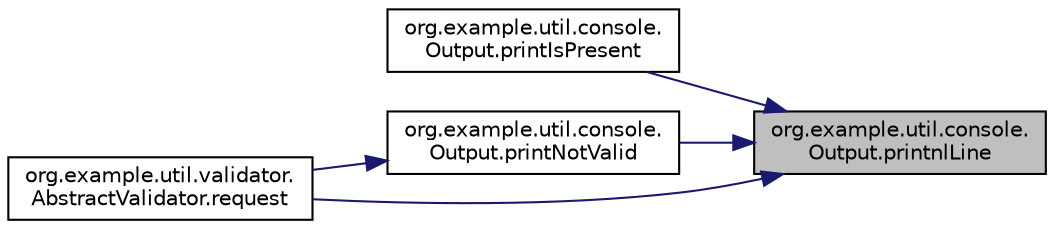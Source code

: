 digraph "org.example.util.console.Output.printnlLine"
{
 // LATEX_PDF_SIZE
  edge [fontname="Helvetica",fontsize="10",labelfontname="Helvetica",labelfontsize="10"];
  node [fontname="Helvetica",fontsize="10",shape=record];
  rankdir="RL";
  Node1 [label="org.example.util.console.\lOutput.printnlLine",height=0.2,width=0.4,color="black", fillcolor="grey75", style="filled", fontcolor="black",tooltip="Stampa una stringa con lineSeparator() finale."];
  Node1 -> Node2 [dir="back",color="midnightblue",fontsize="10",style="solid",fontname="Helvetica"];
  Node2 [label="org.example.util.console.\lOutput.printIsPresent",height=0.2,width=0.4,color="black", fillcolor="white", style="filled",URL="$d4/d31/a00069_ac8e9771ff1494e314bcd6bc6a46f2939.html#ac8e9771ff1494e314bcd6bc6a46f2939",tooltip="Stampa la stringa \"item + \" è già presente\"."];
  Node1 -> Node3 [dir="back",color="midnightblue",fontsize="10",style="solid",fontname="Helvetica"];
  Node3 [label="org.example.util.console.\lOutput.printNotValid",height=0.2,width=0.4,color="black", fillcolor="white", style="filled",URL="$d4/d31/a00069_aec5dd97874207af8ecf9680b111134e1.html#aec5dd97874207af8ecf9680b111134e1",tooltip="Stampa la stringa \"input non valido\"."];
  Node3 -> Node4 [dir="back",color="midnightblue",fontsize="10",style="solid",fontname="Helvetica"];
  Node4 [label="org.example.util.validator.\lAbstractValidator.request",height=0.2,width=0.4,color="black", fillcolor="white", style="filled",URL="$d1/d6e/a00073_a65bd335250cee3a9dc558f7d5dbca1bc.html#a65bd335250cee3a9dc558f7d5dbca1bc",tooltip="Richiesta tramite input da tastiera."];
  Node1 -> Node4 [dir="back",color="midnightblue",fontsize="10",style="solid",fontname="Helvetica"];
}
